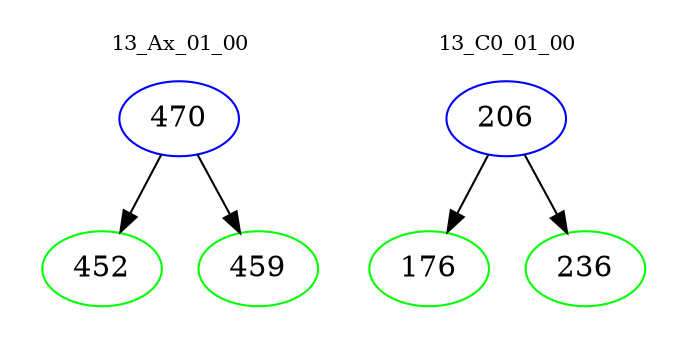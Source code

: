 digraph{
subgraph cluster_0 {
color = white
label = "13_Ax_01_00";
fontsize=10;
T0_470 [label="470", color="blue"]
T0_470 -> T0_452 [color="black"]
T0_452 [label="452", color="green"]
T0_470 -> T0_459 [color="black"]
T0_459 [label="459", color="green"]
}
subgraph cluster_1 {
color = white
label = "13_C0_01_00";
fontsize=10;
T1_206 [label="206", color="blue"]
T1_206 -> T1_176 [color="black"]
T1_176 [label="176", color="green"]
T1_206 -> T1_236 [color="black"]
T1_236 [label="236", color="green"]
}
}
